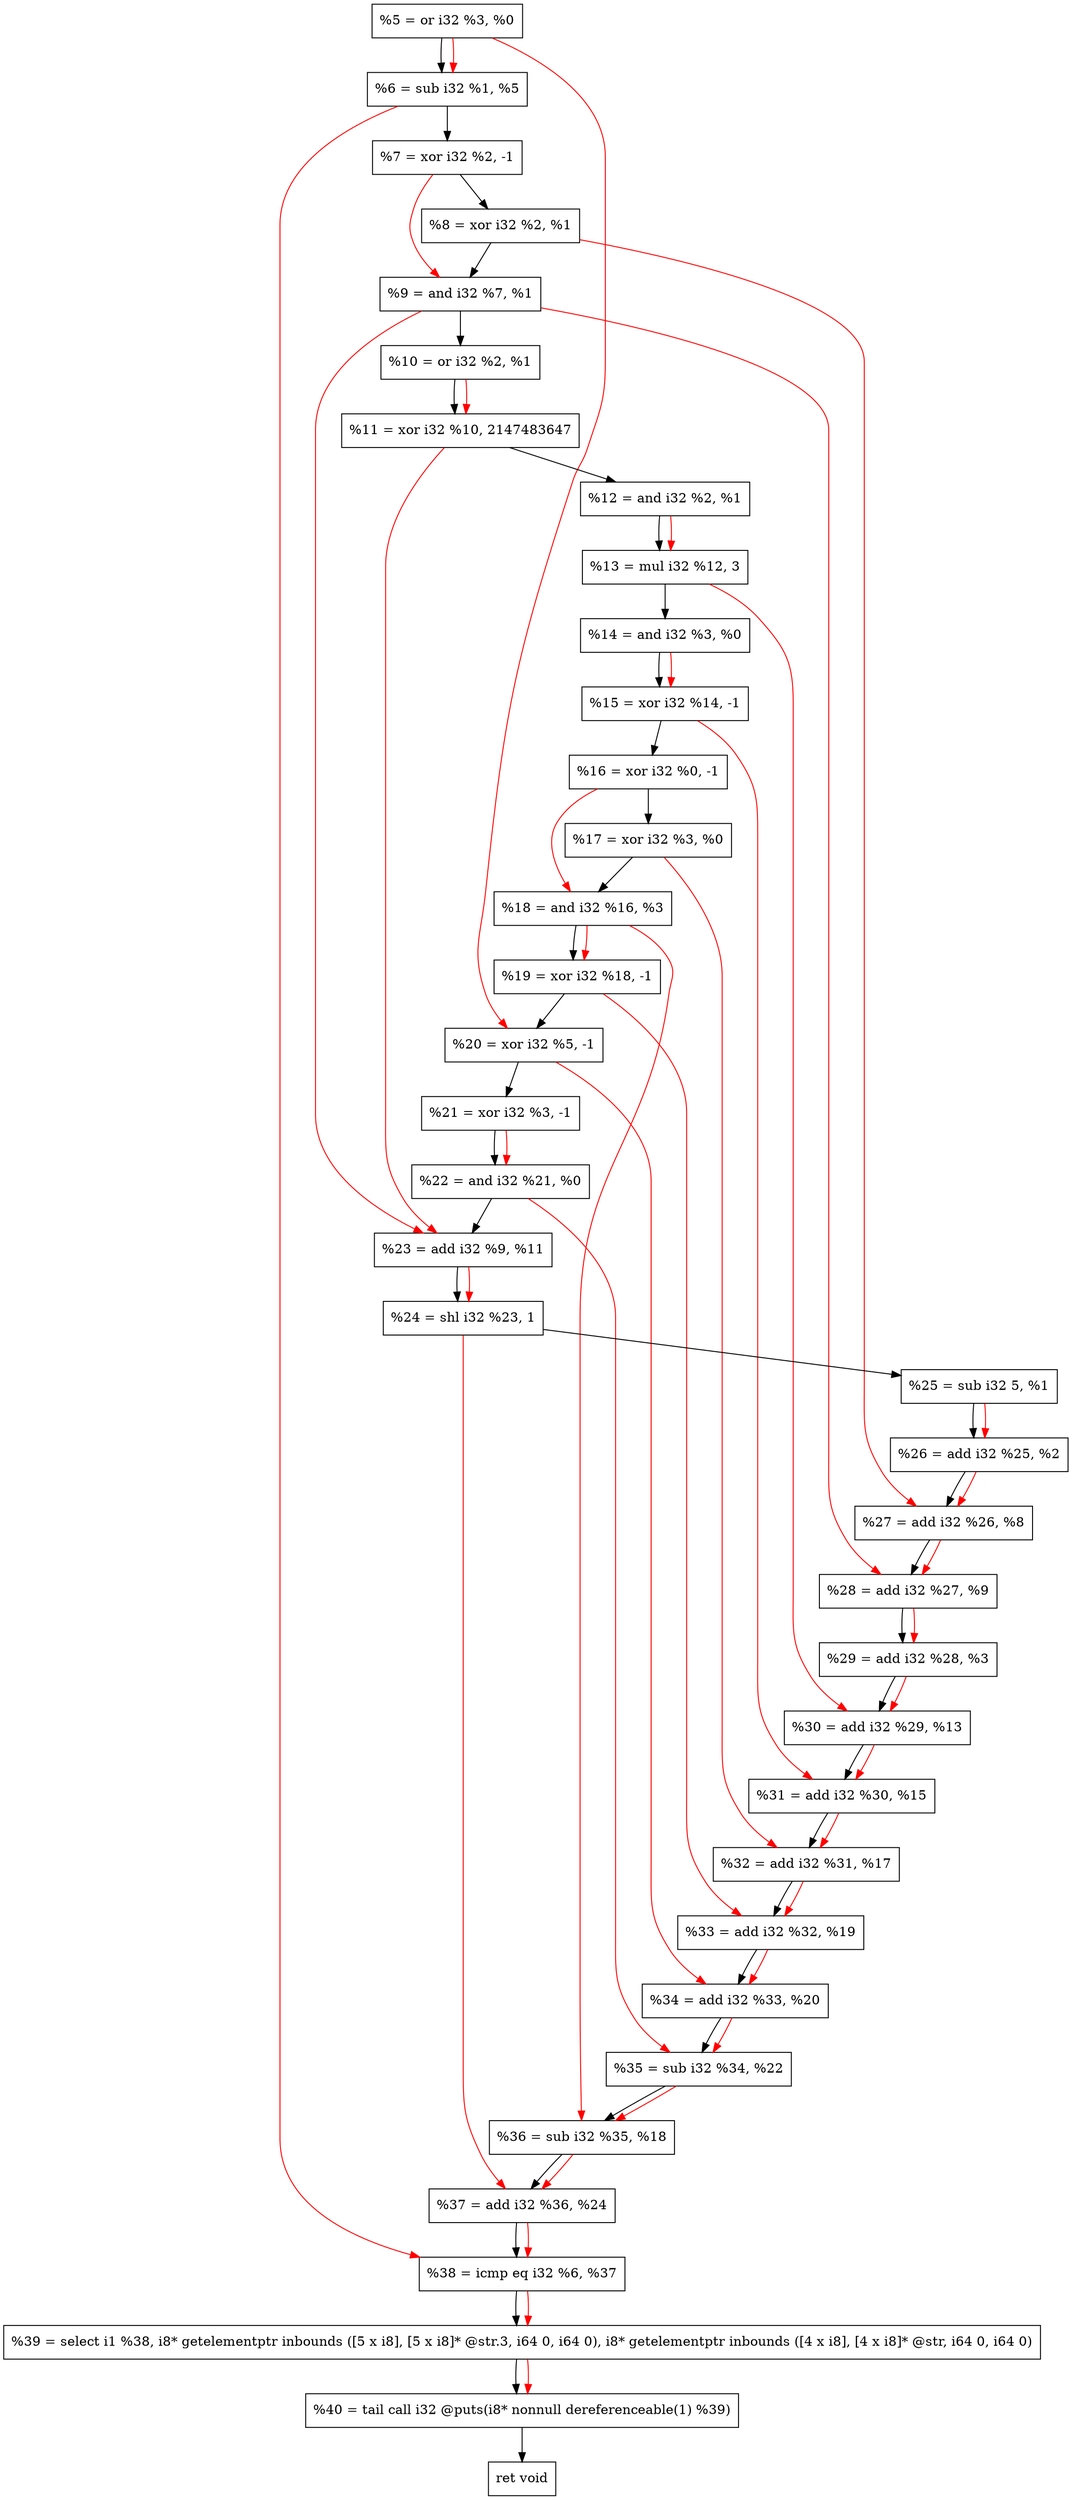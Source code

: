 digraph "DFG for'crackme' function" {
	Node0x105ca00[shape=record, label="  %5 = or i32 %3, %0"];
	Node0x105ca70[shape=record, label="  %6 = sub i32 %1, %5"];
	Node0x105d0f0[shape=record, label="  %7 = xor i32 %2, -1"];
	Node0x105d160[shape=record, label="  %8 = xor i32 %2, %1"];
	Node0x105d1d0[shape=record, label="  %9 = and i32 %7, %1"];
	Node0x105d240[shape=record, label="  %10 = or i32 %2, %1"];
	Node0x105d2e0[shape=record, label="  %11 = xor i32 %10, 2147483647"];
	Node0x105d350[shape=record, label="  %12 = and i32 %2, %1"];
	Node0x105d3f0[shape=record, label="  %13 = mul i32 %12, 3"];
	Node0x105d460[shape=record, label="  %14 = and i32 %3, %0"];
	Node0x105d4d0[shape=record, label="  %15 = xor i32 %14, -1"];
	Node0x105d540[shape=record, label="  %16 = xor i32 %0, -1"];
	Node0x105d5b0[shape=record, label="  %17 = xor i32 %3, %0"];
	Node0x105d620[shape=record, label="  %18 = and i32 %16, %3"];
	Node0x105d690[shape=record, label="  %19 = xor i32 %18, -1"];
	Node0x105d700[shape=record, label="  %20 = xor i32 %5, -1"];
	Node0x105d770[shape=record, label="  %21 = xor i32 %3, -1"];
	Node0x105d7e0[shape=record, label="  %22 = and i32 %21, %0"];
	Node0x105d850[shape=record, label="  %23 = add i32 %9, %11"];
	Node0x105d8f0[shape=record, label="  %24 = shl i32 %23, 1"];
	Node0x105d990[shape=record, label="  %25 = sub i32 5, %1"];
	Node0x105da00[shape=record, label="  %26 = add i32 %25, %2"];
	Node0x105da70[shape=record, label="  %27 = add i32 %26, %8"];
	Node0x105dae0[shape=record, label="  %28 = add i32 %27, %9"];
	Node0x105db50[shape=record, label="  %29 = add i32 %28, %3"];
	Node0x105dbc0[shape=record, label="  %30 = add i32 %29, %13"];
	Node0x105dc30[shape=record, label="  %31 = add i32 %30, %15"];
	Node0x105dca0[shape=record, label="  %32 = add i32 %31, %17"];
	Node0x105df20[shape=record, label="  %33 = add i32 %32, %19"];
	Node0x105df90[shape=record, label="  %34 = add i32 %33, %20"];
	Node0x105e000[shape=record, label="  %35 = sub i32 %34, %22"];
	Node0x105e070[shape=record, label="  %36 = sub i32 %35, %18"];
	Node0x105e0e0[shape=record, label="  %37 = add i32 %36, %24"];
	Node0x105e150[shape=record, label="  %38 = icmp eq i32 %6, %37"];
	Node0xffd268[shape=record, label="  %39 = select i1 %38, i8* getelementptr inbounds ([5 x i8], [5 x i8]* @str.3, i64 0, i64 0), i8* getelementptr inbounds ([4 x i8], [4 x i8]* @str, i64 0, i64 0)"];
	Node0x105e5f0[shape=record, label="  %40 = tail call i32 @puts(i8* nonnull dereferenceable(1) %39)"];
	Node0x105e640[shape=record, label="  ret void"];
	Node0x105ca00 -> Node0x105ca70;
	Node0x105ca70 -> Node0x105d0f0;
	Node0x105d0f0 -> Node0x105d160;
	Node0x105d160 -> Node0x105d1d0;
	Node0x105d1d0 -> Node0x105d240;
	Node0x105d240 -> Node0x105d2e0;
	Node0x105d2e0 -> Node0x105d350;
	Node0x105d350 -> Node0x105d3f0;
	Node0x105d3f0 -> Node0x105d460;
	Node0x105d460 -> Node0x105d4d0;
	Node0x105d4d0 -> Node0x105d540;
	Node0x105d540 -> Node0x105d5b0;
	Node0x105d5b0 -> Node0x105d620;
	Node0x105d620 -> Node0x105d690;
	Node0x105d690 -> Node0x105d700;
	Node0x105d700 -> Node0x105d770;
	Node0x105d770 -> Node0x105d7e0;
	Node0x105d7e0 -> Node0x105d850;
	Node0x105d850 -> Node0x105d8f0;
	Node0x105d8f0 -> Node0x105d990;
	Node0x105d990 -> Node0x105da00;
	Node0x105da00 -> Node0x105da70;
	Node0x105da70 -> Node0x105dae0;
	Node0x105dae0 -> Node0x105db50;
	Node0x105db50 -> Node0x105dbc0;
	Node0x105dbc0 -> Node0x105dc30;
	Node0x105dc30 -> Node0x105dca0;
	Node0x105dca0 -> Node0x105df20;
	Node0x105df20 -> Node0x105df90;
	Node0x105df90 -> Node0x105e000;
	Node0x105e000 -> Node0x105e070;
	Node0x105e070 -> Node0x105e0e0;
	Node0x105e0e0 -> Node0x105e150;
	Node0x105e150 -> Node0xffd268;
	Node0xffd268 -> Node0x105e5f0;
	Node0x105e5f0 -> Node0x105e640;
edge [color=red]
	Node0x105ca00 -> Node0x105ca70;
	Node0x105d0f0 -> Node0x105d1d0;
	Node0x105d240 -> Node0x105d2e0;
	Node0x105d350 -> Node0x105d3f0;
	Node0x105d460 -> Node0x105d4d0;
	Node0x105d540 -> Node0x105d620;
	Node0x105d620 -> Node0x105d690;
	Node0x105ca00 -> Node0x105d700;
	Node0x105d770 -> Node0x105d7e0;
	Node0x105d1d0 -> Node0x105d850;
	Node0x105d2e0 -> Node0x105d850;
	Node0x105d850 -> Node0x105d8f0;
	Node0x105d990 -> Node0x105da00;
	Node0x105da00 -> Node0x105da70;
	Node0x105d160 -> Node0x105da70;
	Node0x105da70 -> Node0x105dae0;
	Node0x105d1d0 -> Node0x105dae0;
	Node0x105dae0 -> Node0x105db50;
	Node0x105db50 -> Node0x105dbc0;
	Node0x105d3f0 -> Node0x105dbc0;
	Node0x105dbc0 -> Node0x105dc30;
	Node0x105d4d0 -> Node0x105dc30;
	Node0x105dc30 -> Node0x105dca0;
	Node0x105d5b0 -> Node0x105dca0;
	Node0x105dca0 -> Node0x105df20;
	Node0x105d690 -> Node0x105df20;
	Node0x105df20 -> Node0x105df90;
	Node0x105d700 -> Node0x105df90;
	Node0x105df90 -> Node0x105e000;
	Node0x105d7e0 -> Node0x105e000;
	Node0x105e000 -> Node0x105e070;
	Node0x105d620 -> Node0x105e070;
	Node0x105e070 -> Node0x105e0e0;
	Node0x105d8f0 -> Node0x105e0e0;
	Node0x105ca70 -> Node0x105e150;
	Node0x105e0e0 -> Node0x105e150;
	Node0x105e150 -> Node0xffd268;
	Node0xffd268 -> Node0x105e5f0;
}
